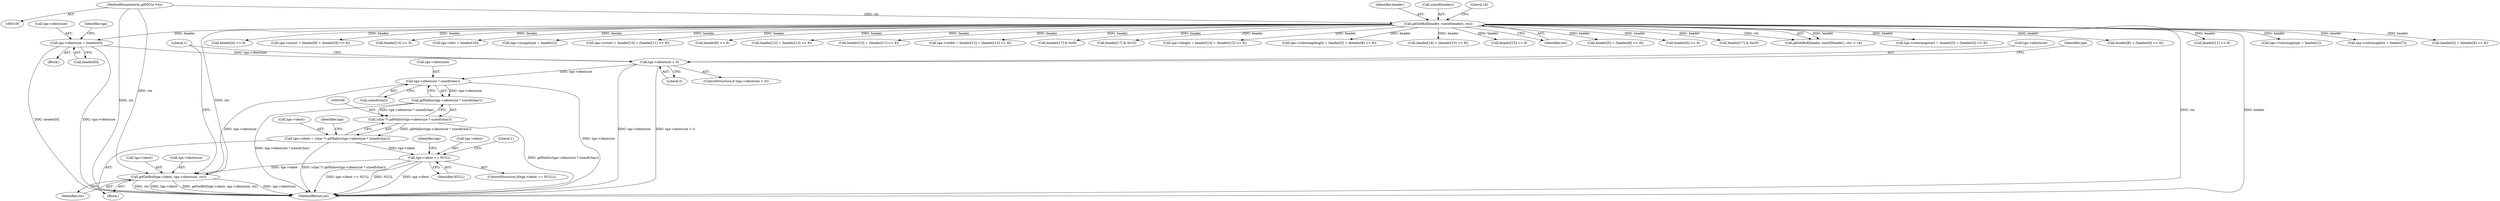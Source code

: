 digraph "0_libgd_10ef1dca63d62433fda13309b4a228782db823f7_0@array" {
"1000119" [label="(Call,tga->identsize = header[0])"];
"1000107" [label="(Call,gdGetBuf(header, sizeof(header), ctx))"];
"1000101" [label="(MethodParameterIn,gdIOCtx *ctx)"];
"1000335" [label="(Call,tga->identsize > 0)"];
"1000348" [label="(Call,tga->identsize * sizeof(char))"];
"1000347" [label="(Call,gdMalloc(tga->identsize * sizeof(char)))"];
"1000345" [label="(Call,(char *) gdMalloc(tga->identsize * sizeof(char)))"];
"1000341" [label="(Call,tga->ident = (char *) gdMalloc(tga->identsize * sizeof(char)))"];
"1000355" [label="(Call,tga->ident == NULL)"];
"1000364" [label="(Call,gdGetBuf(tga->ident, tga->identsize, ctx))"];
"1000106" [label="(Call,gdGetBuf(header, sizeof(header), ctx) < 18)"];
"1000140" [label="(Call,tga->colormapstart = header[3] + (header[4] << 8))"];
"1000177" [label="(Call,header[8] + (header[9] << 8))"];
"1000343" [label="(Identifier,tga)"];
"1000112" [label="(Literal,18)"];
"1000345" [label="(Call,(char *) gdMalloc(tga->identsize * sizeof(char)))"];
"1000357" [label="(Identifier,tga)"];
"1000373" [label="(Literal,1)"];
"1000355" [label="(Call,tga->ident == NULL)"];
"1000194" [label="(Call,header[11] << 8)"];
"1000126" [label="(Call,tga->colormaptype = header[1])"];
"1000166" [label="(Call,tga->colormapbits = header[7])"];
"1000101" [label="(MethodParameterIn,gdIOCtx *ctx)"];
"1000144" [label="(Call,header[3] + (header[4] << 8))"];
"1000111" [label="(Identifier,ctx)"];
"1000148" [label="(Call,header[4] << 8)"];
"1000347" [label="(Call,gdMalloc(tga->identsize * sizeof(char)))"];
"1000363" [label="(Literal,1)"];
"1000173" [label="(Call,tga->xstart = header[8] + (header[9] << 8))"];
"1000336" [label="(Call,tga->identsize)"];
"1000207" [label="(Call,header[13] << 8)"];
"1000128" [label="(Identifier,tga)"];
"1000107" [label="(Call,gdGetBuf(header, sizeof(header), ctx))"];
"1000108" [label="(Identifier,header)"];
"1000365" [label="(Call,tga->ident)"];
"1000225" [label="(Call,tga->bits = header[16])"];
"1000133" [label="(Call,tga->imagetype = header[2])"];
"1000348" [label="(Call,tga->identsize * sizeof(char))"];
"1000364" [label="(Call,gdGetBuf(tga->ident, tga->identsize, ctx))"];
"1000354" [label="(ControlStructure,if(tga->ident == NULL))"];
"1000103" [label="(Block,)"];
"1000186" [label="(Call,tga->ystart = header[10] + (header[11] << 8))"];
"1000109" [label="(Call,sizeof(header))"];
"1000335" [label="(Call,tga->identsize > 0)"];
"1000181" [label="(Call,header[9] << 8)"];
"1000203" [label="(Call,header[12] + (header[13] << 8))"];
"1000352" [label="(Call,sizeof(char))"];
"1000342" [label="(Call,tga->ident)"];
"1000366" [label="(Identifier,tga)"];
"1000374" [label="(MethodReturn,int)"];
"1000190" [label="(Call,header[10] + (header[11] << 8))"];
"1000199" [label="(Call,tga->width = header[12] + (header[13] << 8))"];
"1000236" [label="(Call,header[17] & 0x0f)"];
"1000334" [label="(ControlStructure,if (tga->identsize > 0))"];
"1000246" [label="(Call,header[17] & 0x10)"];
"1000339" [label="(Literal,0)"];
"1000368" [label="(Call,tga->identsize)"];
"1000212" [label="(Call,tga->height = header[14] + (header[15] << 8))"];
"1000153" [label="(Call,tga->colormaplength = header[5] + (header[6] << 8))"];
"1000371" [label="(Identifier,ctx)"];
"1000340" [label="(Block,)"];
"1000123" [label="(Call,header[0])"];
"1000216" [label="(Call,header[14] + (header[15] << 8))"];
"1000220" [label="(Call,header[15] << 8)"];
"1000341" [label="(Call,tga->ident = (char *) gdMalloc(tga->identsize * sizeof(char)))"];
"1000157" [label="(Call,header[5] + (header[6] << 8))"];
"1000161" [label="(Call,header[6] << 8)"];
"1000359" [label="(Identifier,NULL)"];
"1000258" [label="(Call,header[17] & 0x20)"];
"1000356" [label="(Call,tga->ident)"];
"1000120" [label="(Call,tga->identsize)"];
"1000119" [label="(Call,tga->identsize = header[0])"];
"1000349" [label="(Call,tga->identsize)"];
"1000119" -> "1000103"  [label="AST: "];
"1000119" -> "1000123"  [label="CFG: "];
"1000120" -> "1000119"  [label="AST: "];
"1000123" -> "1000119"  [label="AST: "];
"1000128" -> "1000119"  [label="CFG: "];
"1000119" -> "1000374"  [label="DDG: header[0]"];
"1000119" -> "1000374"  [label="DDG: tga->identsize"];
"1000107" -> "1000119"  [label="DDG: header"];
"1000119" -> "1000335"  [label="DDG: tga->identsize"];
"1000107" -> "1000106"  [label="AST: "];
"1000107" -> "1000111"  [label="CFG: "];
"1000108" -> "1000107"  [label="AST: "];
"1000109" -> "1000107"  [label="AST: "];
"1000111" -> "1000107"  [label="AST: "];
"1000112" -> "1000107"  [label="CFG: "];
"1000107" -> "1000374"  [label="DDG: header"];
"1000107" -> "1000374"  [label="DDG: ctx"];
"1000107" -> "1000106"  [label="DDG: header"];
"1000107" -> "1000106"  [label="DDG: ctx"];
"1000101" -> "1000107"  [label="DDG: ctx"];
"1000107" -> "1000126"  [label="DDG: header"];
"1000107" -> "1000133"  [label="DDG: header"];
"1000107" -> "1000140"  [label="DDG: header"];
"1000107" -> "1000144"  [label="DDG: header"];
"1000107" -> "1000148"  [label="DDG: header"];
"1000107" -> "1000153"  [label="DDG: header"];
"1000107" -> "1000157"  [label="DDG: header"];
"1000107" -> "1000161"  [label="DDG: header"];
"1000107" -> "1000166"  [label="DDG: header"];
"1000107" -> "1000173"  [label="DDG: header"];
"1000107" -> "1000177"  [label="DDG: header"];
"1000107" -> "1000181"  [label="DDG: header"];
"1000107" -> "1000186"  [label="DDG: header"];
"1000107" -> "1000190"  [label="DDG: header"];
"1000107" -> "1000194"  [label="DDG: header"];
"1000107" -> "1000199"  [label="DDG: header"];
"1000107" -> "1000203"  [label="DDG: header"];
"1000107" -> "1000207"  [label="DDG: header"];
"1000107" -> "1000212"  [label="DDG: header"];
"1000107" -> "1000216"  [label="DDG: header"];
"1000107" -> "1000220"  [label="DDG: header"];
"1000107" -> "1000225"  [label="DDG: header"];
"1000107" -> "1000236"  [label="DDG: header"];
"1000107" -> "1000246"  [label="DDG: header"];
"1000107" -> "1000258"  [label="DDG: header"];
"1000107" -> "1000364"  [label="DDG: ctx"];
"1000101" -> "1000100"  [label="AST: "];
"1000101" -> "1000374"  [label="DDG: ctx"];
"1000101" -> "1000364"  [label="DDG: ctx"];
"1000335" -> "1000334"  [label="AST: "];
"1000335" -> "1000339"  [label="CFG: "];
"1000336" -> "1000335"  [label="AST: "];
"1000339" -> "1000335"  [label="AST: "];
"1000343" -> "1000335"  [label="CFG: "];
"1000373" -> "1000335"  [label="CFG: "];
"1000335" -> "1000374"  [label="DDG: tga->identsize"];
"1000335" -> "1000374"  [label="DDG: tga->identsize > 0"];
"1000335" -> "1000348"  [label="DDG: tga->identsize"];
"1000348" -> "1000347"  [label="AST: "];
"1000348" -> "1000352"  [label="CFG: "];
"1000349" -> "1000348"  [label="AST: "];
"1000352" -> "1000348"  [label="AST: "];
"1000347" -> "1000348"  [label="CFG: "];
"1000348" -> "1000374"  [label="DDG: tga->identsize"];
"1000348" -> "1000347"  [label="DDG: tga->identsize"];
"1000348" -> "1000364"  [label="DDG: tga->identsize"];
"1000347" -> "1000345"  [label="AST: "];
"1000345" -> "1000347"  [label="CFG: "];
"1000347" -> "1000374"  [label="DDG: tga->identsize * sizeof(char)"];
"1000347" -> "1000345"  [label="DDG: tga->identsize * sizeof(char)"];
"1000345" -> "1000341"  [label="AST: "];
"1000346" -> "1000345"  [label="AST: "];
"1000341" -> "1000345"  [label="CFG: "];
"1000345" -> "1000374"  [label="DDG: gdMalloc(tga->identsize * sizeof(char))"];
"1000345" -> "1000341"  [label="DDG: gdMalloc(tga->identsize * sizeof(char))"];
"1000341" -> "1000340"  [label="AST: "];
"1000342" -> "1000341"  [label="AST: "];
"1000357" -> "1000341"  [label="CFG: "];
"1000341" -> "1000374"  [label="DDG: (char *) gdMalloc(tga->identsize * sizeof(char))"];
"1000341" -> "1000355"  [label="DDG: tga->ident"];
"1000355" -> "1000354"  [label="AST: "];
"1000355" -> "1000359"  [label="CFG: "];
"1000356" -> "1000355"  [label="AST: "];
"1000359" -> "1000355"  [label="AST: "];
"1000363" -> "1000355"  [label="CFG: "];
"1000366" -> "1000355"  [label="CFG: "];
"1000355" -> "1000374"  [label="DDG: tga->ident"];
"1000355" -> "1000374"  [label="DDG: tga->ident == NULL"];
"1000355" -> "1000374"  [label="DDG: NULL"];
"1000355" -> "1000364"  [label="DDG: tga->ident"];
"1000364" -> "1000340"  [label="AST: "];
"1000364" -> "1000371"  [label="CFG: "];
"1000365" -> "1000364"  [label="AST: "];
"1000368" -> "1000364"  [label="AST: "];
"1000371" -> "1000364"  [label="AST: "];
"1000373" -> "1000364"  [label="CFG: "];
"1000364" -> "1000374"  [label="DDG: tga->ident"];
"1000364" -> "1000374"  [label="DDG: gdGetBuf(tga->ident, tga->identsize, ctx)"];
"1000364" -> "1000374"  [label="DDG: tga->identsize"];
"1000364" -> "1000374"  [label="DDG: ctx"];
}
